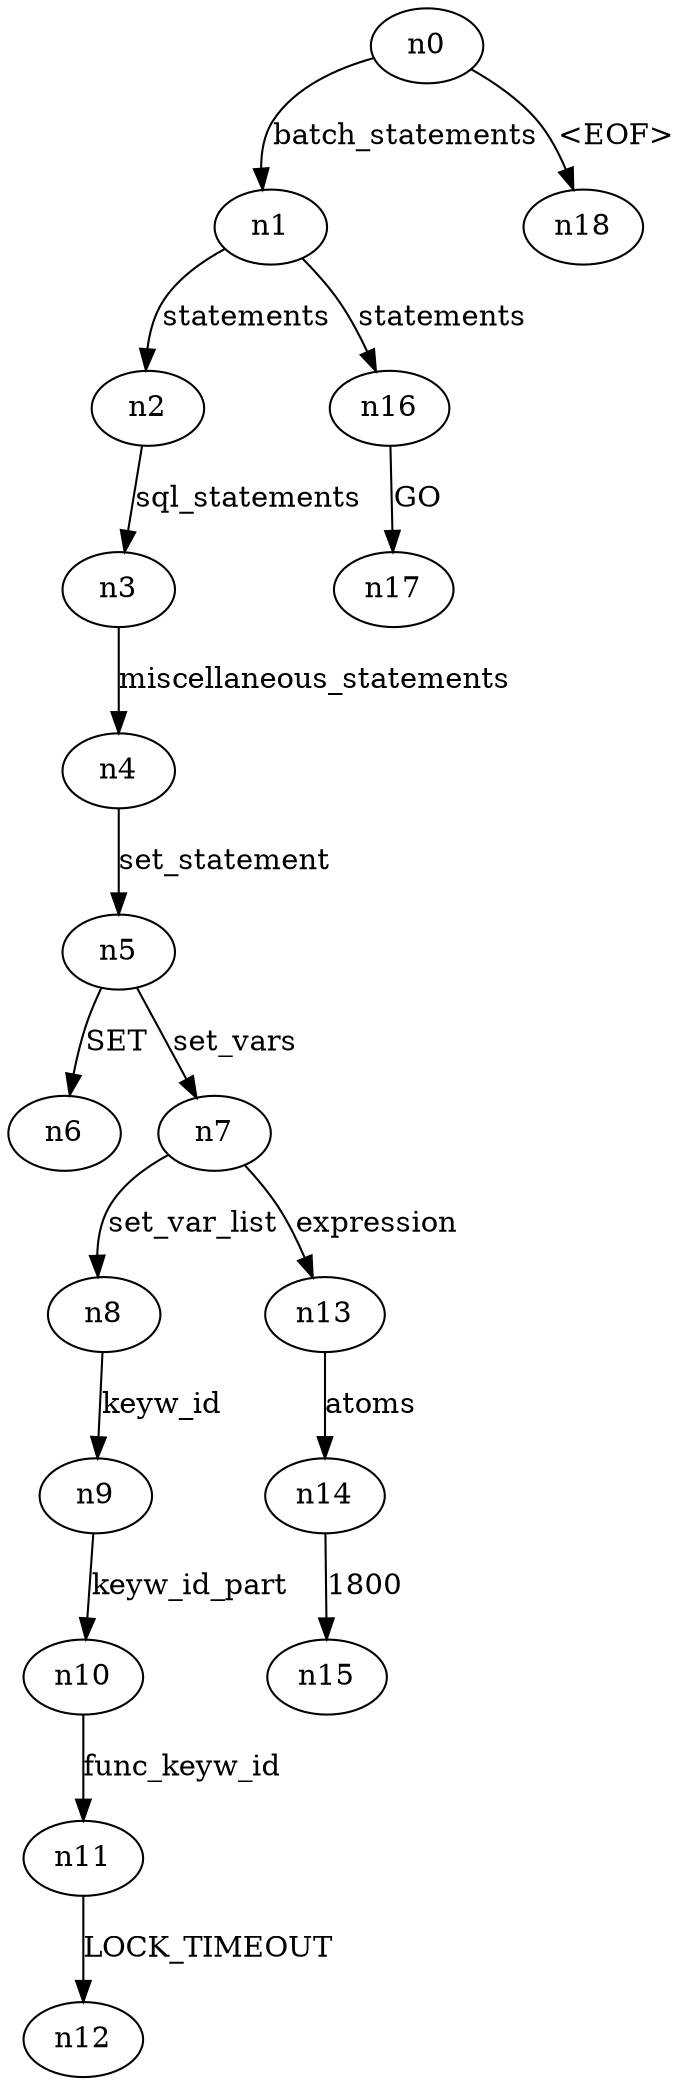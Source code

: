 digraph ParseTree {
  n0 -> n1 [label="batch_statements"];
  n1 -> n2 [label="statements"];
  n2 -> n3 [label="sql_statements"];
  n3 -> n4 [label="miscellaneous_statements"];
  n4 -> n5 [label="set_statement"];
  n5 -> n6 [label="SET"];
  n5 -> n7 [label="set_vars"];
  n7 -> n8 [label="set_var_list"];
  n8 -> n9 [label="keyw_id"];
  n9 -> n10 [label="keyw_id_part"];
  n10 -> n11 [label="func_keyw_id"];
  n11 -> n12 [label="LOCK_TIMEOUT"];
  n7 -> n13 [label="expression"];
  n13 -> n14 [label="atoms"];
  n14 -> n15 [label="1800"];
  n1 -> n16 [label="statements"];
  n16 -> n17 [label="GO"];
  n0 -> n18 [label="<EOF>"];
}